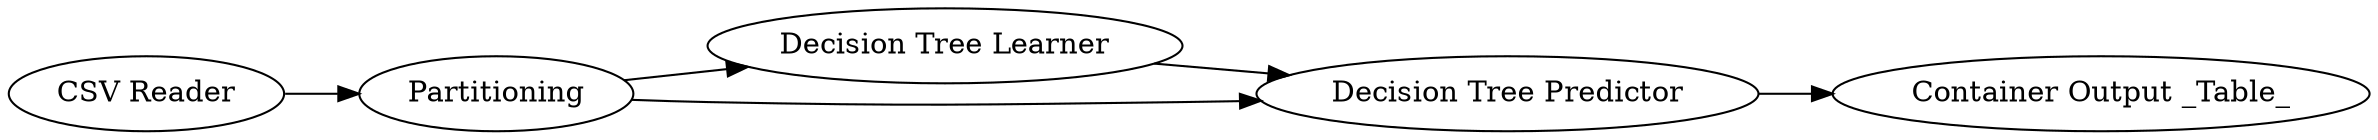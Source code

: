 digraph {
	25 -> 2
	3 -> 4
	4 -> 22
	2 -> 3
	2 -> 4
	22 [label="Container Output _Table_"]
	4 [label="Decision Tree Predictor"]
	25 [label="CSV Reader"]
	3 [label="Decision Tree Learner"]
	2 [label=Partitioning]
	rankdir=LR
}
